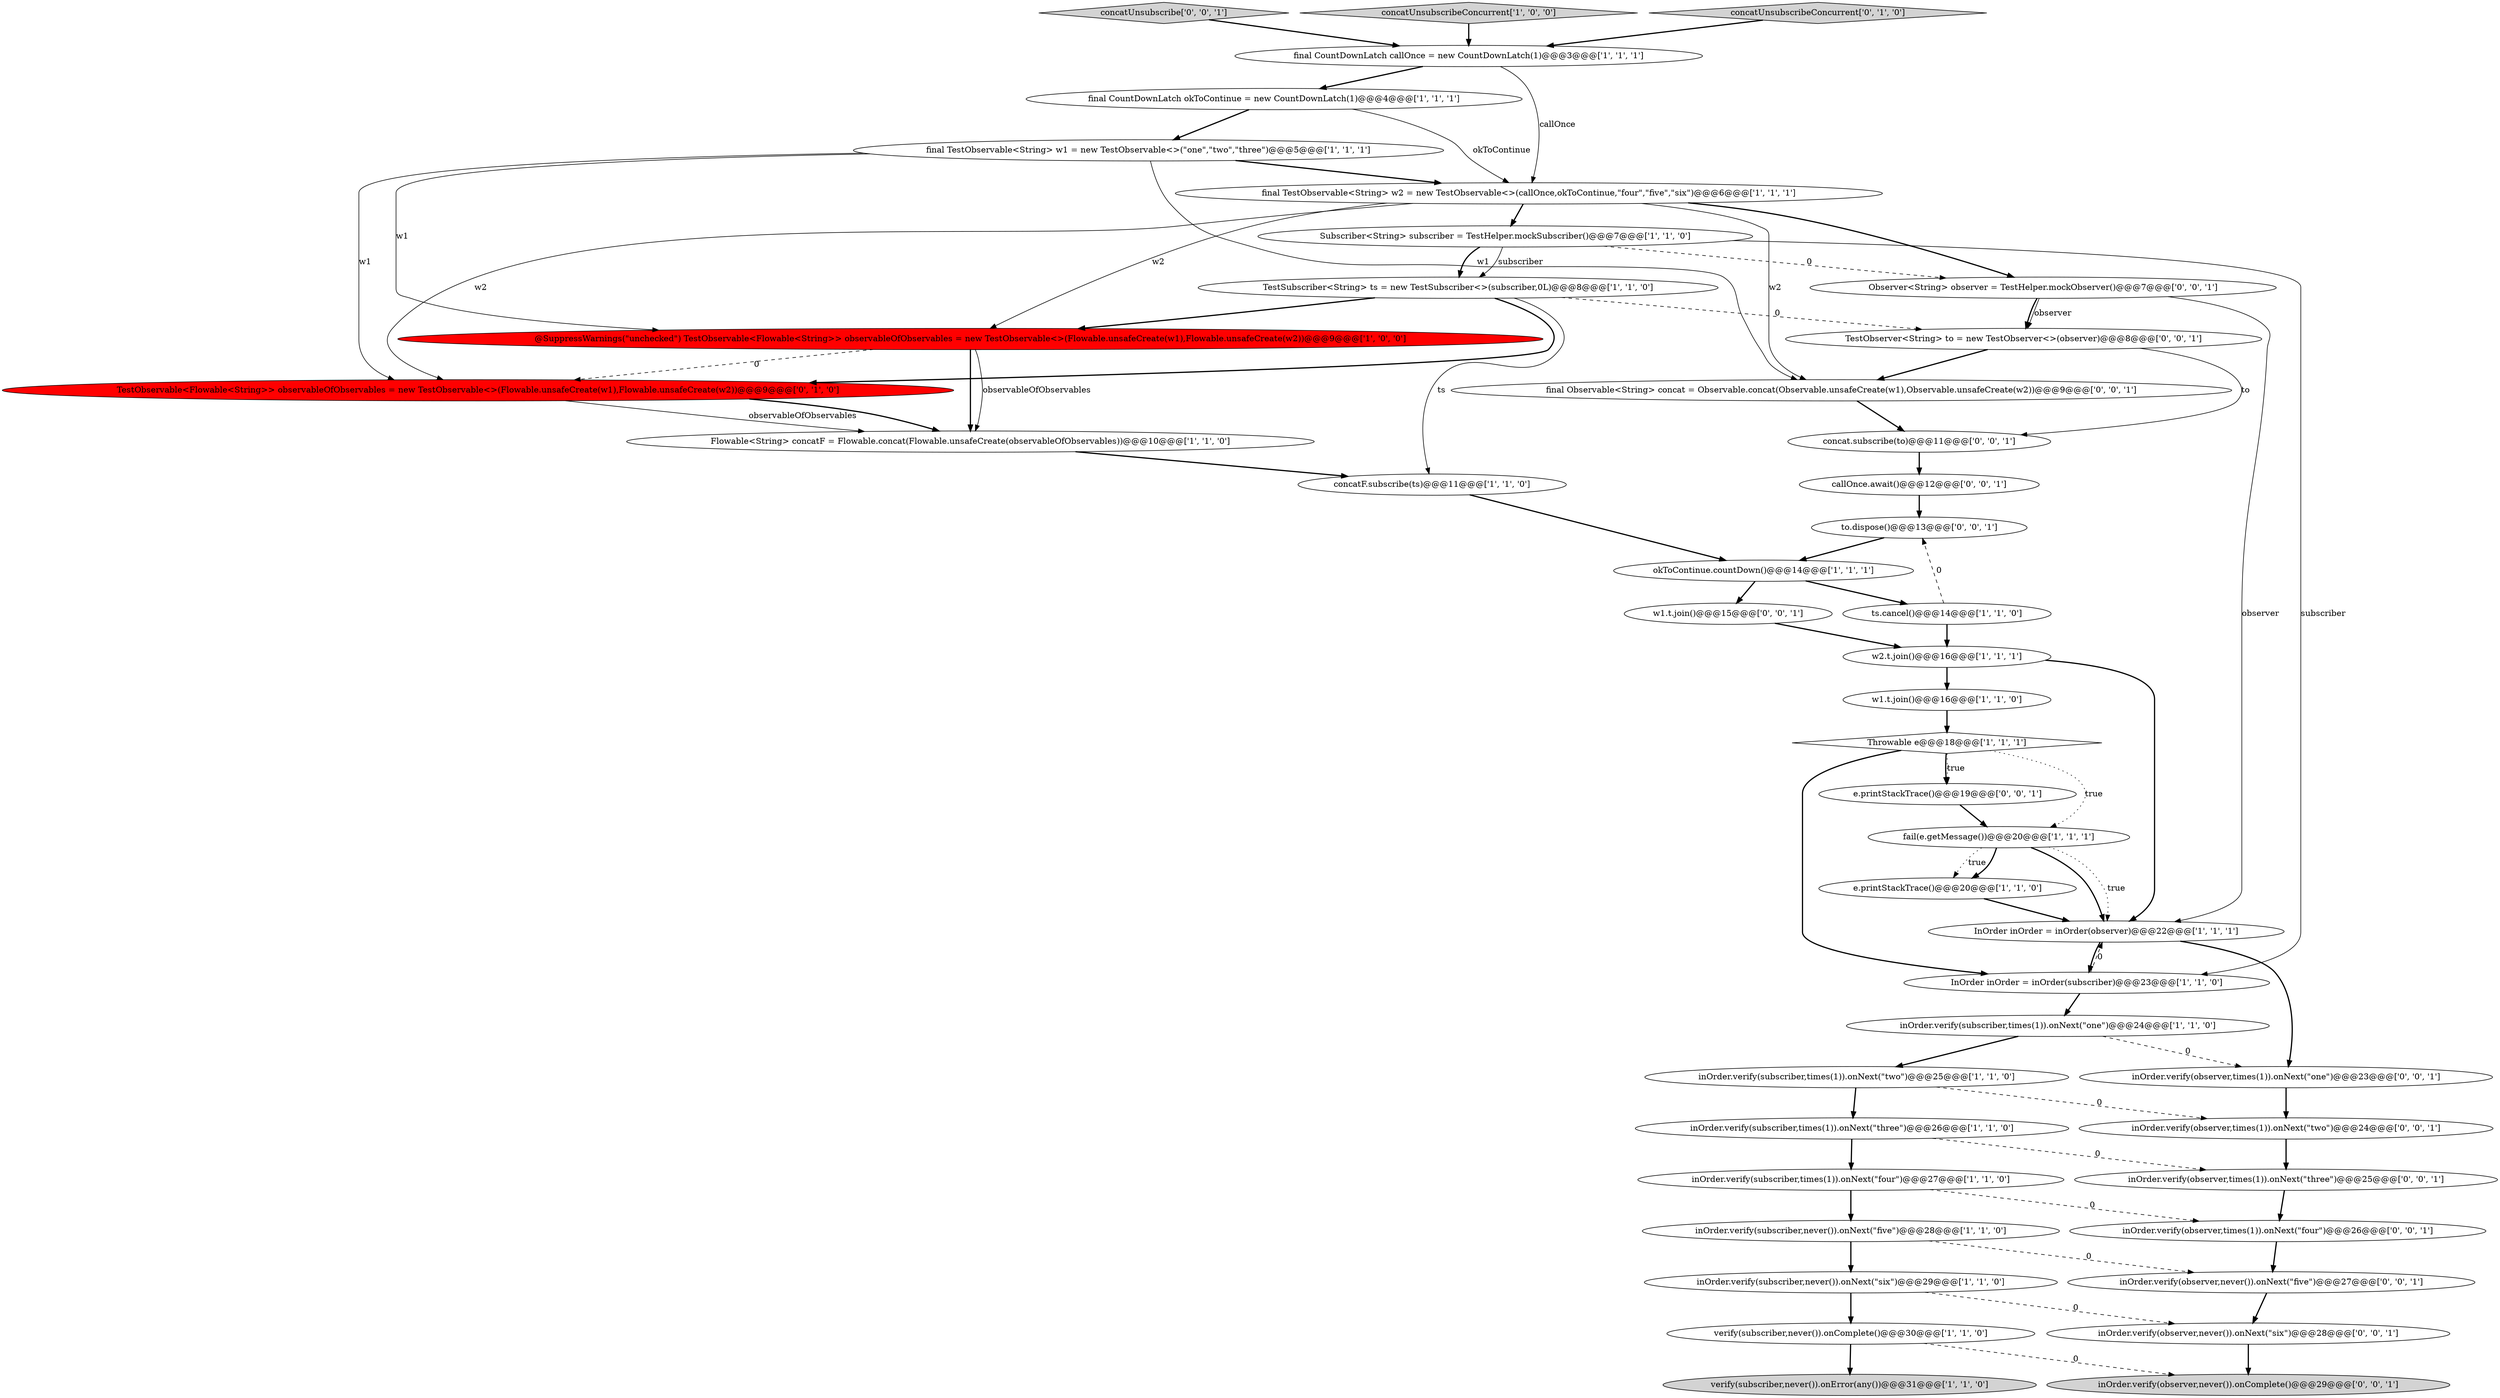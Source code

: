digraph {
35 [style = filled, label = "concat.subscribe(to)@@@11@@@['0', '0', '1']", fillcolor = white, shape = ellipse image = "AAA0AAABBB3BBB"];
19 [style = filled, label = "inOrder.verify(subscriber,never()).onNext(\"five\")@@@28@@@['1', '1', '0']", fillcolor = white, shape = ellipse image = "AAA0AAABBB1BBB"];
1 [style = filled, label = "concatF.subscribe(ts)@@@11@@@['1', '1', '0']", fillcolor = white, shape = ellipse image = "AAA0AAABBB1BBB"];
7 [style = filled, label = "Subscriber<String> subscriber = TestHelper.mockSubscriber()@@@7@@@['1', '1', '0']", fillcolor = white, shape = ellipse image = "AAA0AAABBB1BBB"];
16 [style = filled, label = "Flowable<String> concatF = Flowable.concat(Flowable.unsafeCreate(observableOfObservables))@@@10@@@['1', '1', '0']", fillcolor = white, shape = ellipse image = "AAA0AAABBB1BBB"];
6 [style = filled, label = "InOrder inOrder = inOrder(observer)@@@22@@@['1', '1', '1']", fillcolor = white, shape = ellipse image = "AAA0AAABBB1BBB"];
14 [style = filled, label = "verify(subscriber,never()).onError(any())@@@31@@@['1', '1', '0']", fillcolor = lightgray, shape = ellipse image = "AAA0AAABBB1BBB"];
24 [style = filled, label = "Throwable e@@@18@@@['1', '1', '1']", fillcolor = white, shape = diamond image = "AAA0AAABBB1BBB"];
26 [style = filled, label = "InOrder inOrder = inOrder(subscriber)@@@23@@@['1', '1', '0']", fillcolor = white, shape = ellipse image = "AAA0AAABBB1BBB"];
23 [style = filled, label = "@SuppressWarnings(\"unchecked\") TestObservable<Flowable<String>> observableOfObservables = new TestObservable<>(Flowable.unsafeCreate(w1),Flowable.unsafeCreate(w2))@@@9@@@['1', '0', '0']", fillcolor = red, shape = ellipse image = "AAA1AAABBB1BBB"];
27 [style = filled, label = "TestObservable<Flowable<String>> observableOfObservables = new TestObservable<>(Flowable.unsafeCreate(w1),Flowable.unsafeCreate(w2))@@@9@@@['0', '1', '0']", fillcolor = red, shape = ellipse image = "AAA1AAABBB2BBB"];
10 [style = filled, label = "final TestObservable<String> w2 = new TestObservable<>(callOnce,okToContinue,\"four\",\"five\",\"six\")@@@6@@@['1', '1', '1']", fillcolor = white, shape = ellipse image = "AAA0AAABBB1BBB"];
13 [style = filled, label = "final TestObservable<String> w1 = new TestObservable<>(\"one\",\"two\",\"three\")@@@5@@@['1', '1', '1']", fillcolor = white, shape = ellipse image = "AAA0AAABBB1BBB"];
0 [style = filled, label = "inOrder.verify(subscriber,times(1)).onNext(\"two\")@@@25@@@['1', '1', '0']", fillcolor = white, shape = ellipse image = "AAA0AAABBB1BBB"];
12 [style = filled, label = "inOrder.verify(subscriber,never()).onNext(\"six\")@@@29@@@['1', '1', '0']", fillcolor = white, shape = ellipse image = "AAA0AAABBB1BBB"];
44 [style = filled, label = "e.printStackTrace()@@@19@@@['0', '0', '1']", fillcolor = white, shape = ellipse image = "AAA0AAABBB3BBB"];
8 [style = filled, label = "e.printStackTrace()@@@20@@@['1', '1', '0']", fillcolor = white, shape = ellipse image = "AAA0AAABBB1BBB"];
36 [style = filled, label = "inOrder.verify(observer,times(1)).onNext(\"one\")@@@23@@@['0', '0', '1']", fillcolor = white, shape = ellipse image = "AAA0AAABBB3BBB"];
42 [style = filled, label = "inOrder.verify(observer,never()).onNext(\"six\")@@@28@@@['0', '0', '1']", fillcolor = white, shape = ellipse image = "AAA0AAABBB3BBB"];
37 [style = filled, label = "inOrder.verify(observer,never()).onNext(\"five\")@@@27@@@['0', '0', '1']", fillcolor = white, shape = ellipse image = "AAA0AAABBB3BBB"];
25 [style = filled, label = "TestSubscriber<String> ts = new TestSubscriber<>(subscriber,0L)@@@8@@@['1', '1', '0']", fillcolor = white, shape = ellipse image = "AAA0AAABBB1BBB"];
43 [style = filled, label = "inOrder.verify(observer,never()).onComplete()@@@29@@@['0', '0', '1']", fillcolor = lightgray, shape = ellipse image = "AAA0AAABBB3BBB"];
3 [style = filled, label = "inOrder.verify(subscriber,times(1)).onNext(\"three\")@@@26@@@['1', '1', '0']", fillcolor = white, shape = ellipse image = "AAA0AAABBB1BBB"];
40 [style = filled, label = "callOnce.await()@@@12@@@['0', '0', '1']", fillcolor = white, shape = ellipse image = "AAA0AAABBB3BBB"];
39 [style = filled, label = "concatUnsubscribe['0', '0', '1']", fillcolor = lightgray, shape = diamond image = "AAA0AAABBB3BBB"];
21 [style = filled, label = "fail(e.getMessage())@@@20@@@['1', '1', '1']", fillcolor = white, shape = ellipse image = "AAA0AAABBB1BBB"];
5 [style = filled, label = "inOrder.verify(subscriber,times(1)).onNext(\"one\")@@@24@@@['1', '1', '0']", fillcolor = white, shape = ellipse image = "AAA0AAABBB1BBB"];
11 [style = filled, label = "inOrder.verify(subscriber,times(1)).onNext(\"four\")@@@27@@@['1', '1', '0']", fillcolor = white, shape = ellipse image = "AAA0AAABBB1BBB"];
9 [style = filled, label = "final CountDownLatch okToContinue = new CountDownLatch(1)@@@4@@@['1', '1', '1']", fillcolor = white, shape = ellipse image = "AAA0AAABBB1BBB"];
29 [style = filled, label = "Observer<String> observer = TestHelper.mockObserver()@@@7@@@['0', '0', '1']", fillcolor = white, shape = ellipse image = "AAA0AAABBB3BBB"];
30 [style = filled, label = "inOrder.verify(observer,times(1)).onNext(\"four\")@@@26@@@['0', '0', '1']", fillcolor = white, shape = ellipse image = "AAA0AAABBB3BBB"];
41 [style = filled, label = "to.dispose()@@@13@@@['0', '0', '1']", fillcolor = white, shape = ellipse image = "AAA0AAABBB3BBB"];
4 [style = filled, label = "concatUnsubscribeConcurrent['1', '0', '0']", fillcolor = lightgray, shape = diamond image = "AAA0AAABBB1BBB"];
32 [style = filled, label = "TestObserver<String> to = new TestObserver<>(observer)@@@8@@@['0', '0', '1']", fillcolor = white, shape = ellipse image = "AAA0AAABBB3BBB"];
17 [style = filled, label = "ts.cancel()@@@14@@@['1', '1', '0']", fillcolor = white, shape = ellipse image = "AAA0AAABBB1BBB"];
2 [style = filled, label = "w1.t.join()@@@16@@@['1', '1', '0']", fillcolor = white, shape = ellipse image = "AAA0AAABBB1BBB"];
34 [style = filled, label = "inOrder.verify(observer,times(1)).onNext(\"three\")@@@25@@@['0', '0', '1']", fillcolor = white, shape = ellipse image = "AAA0AAABBB3BBB"];
28 [style = filled, label = "concatUnsubscribeConcurrent['0', '1', '0']", fillcolor = lightgray, shape = diamond image = "AAA0AAABBB2BBB"];
15 [style = filled, label = "final CountDownLatch callOnce = new CountDownLatch(1)@@@3@@@['1', '1', '1']", fillcolor = white, shape = ellipse image = "AAA0AAABBB1BBB"];
22 [style = filled, label = "verify(subscriber,never()).onComplete()@@@30@@@['1', '1', '0']", fillcolor = white, shape = ellipse image = "AAA0AAABBB1BBB"];
33 [style = filled, label = "final Observable<String> concat = Observable.concat(Observable.unsafeCreate(w1),Observable.unsafeCreate(w2))@@@9@@@['0', '0', '1']", fillcolor = white, shape = ellipse image = "AAA0AAABBB3BBB"];
31 [style = filled, label = "w1.t.join()@@@15@@@['0', '0', '1']", fillcolor = white, shape = ellipse image = "AAA0AAABBB3BBB"];
20 [style = filled, label = "okToContinue.countDown()@@@14@@@['1', '1', '1']", fillcolor = white, shape = ellipse image = "AAA0AAABBB1BBB"];
38 [style = filled, label = "inOrder.verify(observer,times(1)).onNext(\"two\")@@@24@@@['0', '0', '1']", fillcolor = white, shape = ellipse image = "AAA0AAABBB3BBB"];
18 [style = filled, label = "w2.t.join()@@@16@@@['1', '1', '1']", fillcolor = white, shape = ellipse image = "AAA0AAABBB1BBB"];
27->16 [style = solid, label="observableOfObservables"];
0->3 [style = bold, label=""];
13->10 [style = bold, label=""];
13->33 [style = solid, label="w1"];
23->16 [style = bold, label=""];
33->35 [style = bold, label=""];
20->17 [style = bold, label=""];
6->26 [style = bold, label=""];
28->15 [style = bold, label=""];
44->21 [style = bold, label=""];
42->43 [style = bold, label=""];
39->15 [style = bold, label=""];
15->10 [style = solid, label="callOnce"];
7->26 [style = solid, label="subscriber"];
19->12 [style = bold, label=""];
21->6 [style = bold, label=""];
10->27 [style = solid, label="w2"];
23->27 [style = dashed, label="0"];
25->23 [style = bold, label=""];
26->5 [style = bold, label=""];
22->43 [style = dashed, label="0"];
21->8 [style = dotted, label="true"];
4->15 [style = bold, label=""];
24->44 [style = bold, label=""];
21->8 [style = bold, label=""];
3->11 [style = bold, label=""];
9->10 [style = solid, label="okToContinue"];
1->20 [style = bold, label=""];
13->27 [style = solid, label="w1"];
24->44 [style = dotted, label="true"];
31->18 [style = bold, label=""];
8->6 [style = bold, label=""];
20->31 [style = bold, label=""];
25->32 [style = dashed, label="0"];
32->35 [style = solid, label="to"];
30->37 [style = bold, label=""];
27->16 [style = bold, label=""];
18->2 [style = bold, label=""];
11->19 [style = bold, label=""];
7->25 [style = solid, label="subscriber"];
5->36 [style = dashed, label="0"];
41->20 [style = bold, label=""];
10->7 [style = bold, label=""];
6->36 [style = bold, label=""];
34->30 [style = bold, label=""];
32->33 [style = bold, label=""];
0->38 [style = dashed, label="0"];
21->6 [style = dotted, label="true"];
25->1 [style = solid, label="ts"];
17->41 [style = dashed, label="0"];
26->6 [style = dashed, label="0"];
25->27 [style = bold, label=""];
24->26 [style = bold, label=""];
35->40 [style = bold, label=""];
37->42 [style = bold, label=""];
29->32 [style = solid, label="observer"];
23->16 [style = solid, label="observableOfObservables"];
3->34 [style = dashed, label="0"];
12->42 [style = dashed, label="0"];
5->0 [style = bold, label=""];
16->1 [style = bold, label=""];
10->29 [style = bold, label=""];
18->6 [style = bold, label=""];
15->9 [style = bold, label=""];
13->23 [style = solid, label="w1"];
29->32 [style = bold, label=""];
40->41 [style = bold, label=""];
29->6 [style = solid, label="observer"];
38->34 [style = bold, label=""];
10->23 [style = solid, label="w2"];
10->33 [style = solid, label="w2"];
7->29 [style = dashed, label="0"];
7->25 [style = bold, label=""];
36->38 [style = bold, label=""];
2->24 [style = bold, label=""];
11->30 [style = dashed, label="0"];
22->14 [style = bold, label=""];
24->21 [style = dotted, label="true"];
19->37 [style = dashed, label="0"];
12->22 [style = bold, label=""];
17->18 [style = bold, label=""];
9->13 [style = bold, label=""];
}
